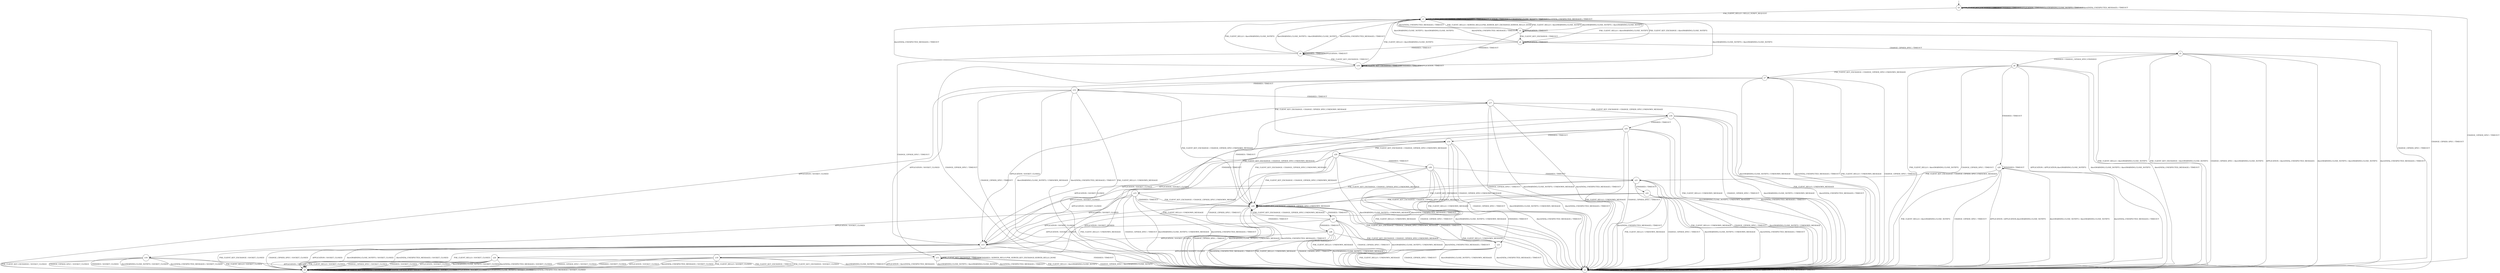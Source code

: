 digraph g {

	s0 [shape="circle" label="s0"];
	s1 [shape="circle" label="s1"];
	s2 [shape="circle" label="s2"];
	s3 [shape="circle" label="s3"];
	s4 [shape="circle" label="s4"];
	s5 [shape="circle" label="s5"];
	s6 [shape="circle" label="s6"];
	s7 [shape="circle" label="s7"];
	s8 [shape="circle" label="s8"];
	s9 [shape="circle" label="s9"];
	s10 [shape="circle" label="s10"];
	s11 [shape="circle" label="s11"];
	s12 [shape="circle" label="s12"];
	s13 [shape="circle" label="s13"];
	s14 [shape="circle" label="s14"];
	s15 [shape="circle" label="s15"];
	s16 [shape="circle" label="s16"];
	s17 [shape="circle" label="s17"];
	s18 [shape="circle" label="s18"];
	s19 [shape="circle" label="s19"];
	s20 [shape="circle" label="s20"];
	s21 [shape="circle" label="s21"];
	s22 [shape="circle" label="s22"];
	s23 [shape="circle" label="s23"];
	s24 [shape="circle" label="s24"];
	s25 [shape="circle" label="s25"];
	s26 [shape="circle" label="s26"];
	s27 [shape="circle" label="s27"];
	s28 [shape="circle" label="s28"];
	s29 [shape="circle" label="s29"];
	s30 [shape="circle" label="s30"];
	s0 -> s1 [label="PSK_CLIENT_HELLO / HELLO_VERIFY_REQUEST"];
	s0 -> s0 [label="PSK_CLIENT_KEY_EXCHANGE / TIMEOUT"];
	s0 -> s2 [label="CHANGE_CIPHER_SPEC / TIMEOUT"];
	s0 -> s0 [label="FINISHED / TIMEOUT"];
	s0 -> s0 [label="APPLICATION / TIMEOUT"];
	s0 -> s0 [label="Alert(WARNING,CLOSE_NOTIFY) / TIMEOUT"];
	s0 -> s0 [label="Alert(FATAL,UNEXPECTED_MESSAGE) / TIMEOUT"];
	s1 -> s3 [label="PSK_CLIENT_HELLO / SERVER_HELLO,PSK_SERVER_KEY_EXCHANGE,SERVER_HELLO_DONE"];
	s1 -> s1 [label="PSK_CLIENT_KEY_EXCHANGE / TIMEOUT"];
	s1 -> s2 [label="CHANGE_CIPHER_SPEC / TIMEOUT"];
	s1 -> s1 [label="FINISHED / TIMEOUT"];
	s1 -> s1 [label="APPLICATION / TIMEOUT"];
	s1 -> s1 [label="Alert(WARNING,CLOSE_NOTIFY) / TIMEOUT"];
	s1 -> s1 [label="Alert(FATAL,UNEXPECTED_MESSAGE) / TIMEOUT"];
	s2 -> s2 [label="PSK_CLIENT_HELLO / TIMEOUT"];
	s2 -> s2 [label="PSK_CLIENT_KEY_EXCHANGE / TIMEOUT"];
	s2 -> s2 [label="CHANGE_CIPHER_SPEC / TIMEOUT"];
	s2 -> s2 [label="FINISHED / TIMEOUT"];
	s2 -> s2 [label="APPLICATION / TIMEOUT"];
	s2 -> s2 [label="Alert(WARNING,CLOSE_NOTIFY) / TIMEOUT"];
	s2 -> s2 [label="Alert(FATAL,UNEXPECTED_MESSAGE) / TIMEOUT"];
	s3 -> s1 [label="PSK_CLIENT_HELLO / Alert(WARNING,CLOSE_NOTIFY)"];
	s3 -> s4 [label="PSK_CLIENT_KEY_EXCHANGE / TIMEOUT"];
	s3 -> s2 [label="CHANGE_CIPHER_SPEC / TIMEOUT"];
	s3 -> s10 [label="FINISHED / TIMEOUT"];
	s3 -> s3 [label="APPLICATION / TIMEOUT"];
	s3 -> s1 [label="Alert(WARNING,CLOSE_NOTIFY) / Alert(WARNING,CLOSE_NOTIFY)"];
	s3 -> s1 [label="Alert(FATAL,UNEXPECTED_MESSAGE) / TIMEOUT"];
	s4 -> s1 [label="PSK_CLIENT_HELLO / Alert(WARNING,CLOSE_NOTIFY)"];
	s4 -> s1 [label="PSK_CLIENT_KEY_EXCHANGE / Alert(WARNING,CLOSE_NOTIFY)"];
	s4 -> s5 [label="CHANGE_CIPHER_SPEC / TIMEOUT"];
	s4 -> s9 [label="FINISHED / TIMEOUT"];
	s4 -> s4 [label="APPLICATION / TIMEOUT"];
	s4 -> s1 [label="Alert(WARNING,CLOSE_NOTIFY) / Alert(WARNING,CLOSE_NOTIFY)"];
	s4 -> s1 [label="Alert(FATAL,UNEXPECTED_MESSAGE) / TIMEOUT"];
	s5 -> s2 [label="PSK_CLIENT_HELLO / Alert(WARNING,CLOSE_NOTIFY)"];
	s5 -> s2 [label="PSK_CLIENT_KEY_EXCHANGE / Alert(WARNING,CLOSE_NOTIFY)"];
	s5 -> s2 [label="CHANGE_CIPHER_SPEC / Alert(WARNING,CLOSE_NOTIFY)"];
	s5 -> s6 [label="FINISHED / CHANGE_CIPHER_SPEC,FINISHED"];
	s5 -> s2 [label="APPLICATION / Alert(FATAL,UNEXPECTED_MESSAGE)"];
	s5 -> s2 [label="Alert(WARNING,CLOSE_NOTIFY) / Alert(WARNING,CLOSE_NOTIFY)"];
	s5 -> s2 [label="Alert(FATAL,UNEXPECTED_MESSAGE) / TIMEOUT"];
	s6 -> s2 [label="PSK_CLIENT_HELLO / Alert(WARNING,CLOSE_NOTIFY)"];
	s6 -> s7 [label="PSK_CLIENT_KEY_EXCHANGE / CHANGE_CIPHER_SPEC,UNKNOWN_MESSAGE"];
	s6 -> s2 [label="CHANGE_CIPHER_SPEC / TIMEOUT"];
	s6 -> s20 [label="FINISHED / TIMEOUT"];
	s6 -> s2 [label="APPLICATION / APPLICATION,Alert(WARNING,CLOSE_NOTIFY)"];
	s6 -> s2 [label="Alert(WARNING,CLOSE_NOTIFY) / Alert(WARNING,CLOSE_NOTIFY)"];
	s6 -> s2 [label="Alert(FATAL,UNEXPECTED_MESSAGE) / TIMEOUT"];
	s7 -> s2 [label="PSK_CLIENT_HELLO / UNKNOWN_MESSAGE"];
	s7 -> s14 [label="PSK_CLIENT_KEY_EXCHANGE / CHANGE_CIPHER_SPEC,UNKNOWN_MESSAGE"];
	s7 -> s2 [label="CHANGE_CIPHER_SPEC / TIMEOUT"];
	s7 -> s12 [label="FINISHED / TIMEOUT"];
	s7 -> s8 [label="APPLICATION / SOCKET_CLOSED"];
	s7 -> s2 [label="Alert(WARNING,CLOSE_NOTIFY) / UNKNOWN_MESSAGE"];
	s7 -> s2 [label="Alert(FATAL,UNEXPECTED_MESSAGE) / TIMEOUT"];
	s8 -> s8 [label="PSK_CLIENT_HELLO / SOCKET_CLOSED"];
	s8 -> s8 [label="PSK_CLIENT_KEY_EXCHANGE / SOCKET_CLOSED"];
	s8 -> s8 [label="CHANGE_CIPHER_SPEC / SOCKET_CLOSED"];
	s8 -> s8 [label="FINISHED / SOCKET_CLOSED"];
	s8 -> s8 [label="APPLICATION / SOCKET_CLOSED"];
	s8 -> s8 [label="Alert(WARNING,CLOSE_NOTIFY) / SOCKET_CLOSED"];
	s8 -> s8 [label="Alert(FATAL,UNEXPECTED_MESSAGE) / SOCKET_CLOSED"];
	s9 -> s1 [label="PSK_CLIENT_HELLO / Alert(WARNING,CLOSE_NOTIFY)"];
	s9 -> s10 [label="PSK_CLIENT_KEY_EXCHANGE / TIMEOUT"];
	s9 -> s11 [label="CHANGE_CIPHER_SPEC / TIMEOUT"];
	s9 -> s9 [label="FINISHED / TIMEOUT"];
	s9 -> s9 [label="APPLICATION / TIMEOUT"];
	s9 -> s1 [label="Alert(WARNING,CLOSE_NOTIFY) / Alert(WARNING,CLOSE_NOTIFY)"];
	s9 -> s1 [label="Alert(FATAL,UNEXPECTED_MESSAGE) / TIMEOUT"];
	s10 -> s1 [label="PSK_CLIENT_HELLO / Alert(WARNING,CLOSE_NOTIFY)"];
	s10 -> s10 [label="PSK_CLIENT_KEY_EXCHANGE / TIMEOUT"];
	s10 -> s2 [label="CHANGE_CIPHER_SPEC / TIMEOUT"];
	s10 -> s10 [label="FINISHED / TIMEOUT"];
	s10 -> s10 [label="APPLICATION / TIMEOUT"];
	s10 -> s1 [label="Alert(WARNING,CLOSE_NOTIFY) / Alert(WARNING,CLOSE_NOTIFY)"];
	s10 -> s1 [label="Alert(FATAL,UNEXPECTED_MESSAGE) / TIMEOUT"];
	s11 -> s2 [label="PSK_CLIENT_HELLO / Alert(WARNING,CLOSE_NOTIFY)"];
	s11 -> s11 [label="PSK_CLIENT_KEY_EXCHANGE / TIMEOUT"];
	s11 -> s2 [label="CHANGE_CIPHER_SPEC / Alert(WARNING,CLOSE_NOTIFY)"];
	s11 -> s11 [label="FINISHED / SERVER_HELLO,PSK_SERVER_KEY_EXCHANGE,SERVER_HELLO_DONE"];
	s11 -> s2 [label="APPLICATION / Alert(FATAL,UNEXPECTED_MESSAGE)"];
	s11 -> s2 [label="Alert(WARNING,CLOSE_NOTIFY) / Alert(WARNING,CLOSE_NOTIFY)"];
	s11 -> s2 [label="Alert(FATAL,UNEXPECTED_MESSAGE) / TIMEOUT"];
	s12 -> s2 [label="PSK_CLIENT_HELLO / UNKNOWN_MESSAGE"];
	s12 -> s26 [label="PSK_CLIENT_KEY_EXCHANGE / CHANGE_CIPHER_SPEC,UNKNOWN_MESSAGE"];
	s12 -> s2 [label="CHANGE_CIPHER_SPEC / TIMEOUT"];
	s12 -> s17 [label="FINISHED / TIMEOUT"];
	s12 -> s13 [label="APPLICATION / SOCKET_CLOSED"];
	s12 -> s2 [label="Alert(WARNING,CLOSE_NOTIFY) / UNKNOWN_MESSAGE"];
	s12 -> s2 [label="Alert(FATAL,UNEXPECTED_MESSAGE) / TIMEOUT"];
	s13 -> s8 [label="PSK_CLIENT_HELLO / SOCKET_CLOSED"];
	s13 -> s8 [label="PSK_CLIENT_KEY_EXCHANGE / SOCKET_CLOSED"];
	s13 -> s8 [label="CHANGE_CIPHER_SPEC / SOCKET_CLOSED"];
	s13 -> s2 [label="FINISHED / TIMEOUT"];
	s13 -> s8 [label="APPLICATION / SOCKET_CLOSED"];
	s13 -> s8 [label="Alert(WARNING,CLOSE_NOTIFY) / SOCKET_CLOSED"];
	s13 -> s8 [label="Alert(FATAL,UNEXPECTED_MESSAGE) / SOCKET_CLOSED"];
	s14 -> s2 [label="PSK_CLIENT_HELLO / UNKNOWN_MESSAGE"];
	s14 -> s29 [label="PSK_CLIENT_KEY_EXCHANGE / CHANGE_CIPHER_SPEC,UNKNOWN_MESSAGE"];
	s14 -> s2 [label="CHANGE_CIPHER_SPEC / TIMEOUT"];
	s14 -> s15 [label="FINISHED / TIMEOUT"];
	s14 -> s13 [label="APPLICATION / SOCKET_CLOSED"];
	s14 -> s2 [label="Alert(WARNING,CLOSE_NOTIFY) / UNKNOWN_MESSAGE"];
	s14 -> s2 [label="Alert(FATAL,UNEXPECTED_MESSAGE) / TIMEOUT"];
	s15 -> s2 [label="PSK_CLIENT_HELLO / UNKNOWN_MESSAGE"];
	s15 -> s26 [label="PSK_CLIENT_KEY_EXCHANGE / CHANGE_CIPHER_SPEC,UNKNOWN_MESSAGE"];
	s15 -> s2 [label="CHANGE_CIPHER_SPEC / TIMEOUT"];
	s15 -> s26 [label="FINISHED / TIMEOUT"];
	s15 -> s16 [label="APPLICATION / SOCKET_CLOSED"];
	s15 -> s2 [label="Alert(WARNING,CLOSE_NOTIFY) / UNKNOWN_MESSAGE"];
	s15 -> s2 [label="Alert(FATAL,UNEXPECTED_MESSAGE) / TIMEOUT"];
	s16 -> s8 [label="PSK_CLIENT_HELLO / SOCKET_CLOSED"];
	s16 -> s8 [label="PSK_CLIENT_KEY_EXCHANGE / SOCKET_CLOSED"];
	s16 -> s8 [label="CHANGE_CIPHER_SPEC / SOCKET_CLOSED"];
	s16 -> s8 [label="FINISHED / SOCKET_CLOSED"];
	s16 -> s2 [label="APPLICATION / TIMEOUT"];
	s16 -> s8 [label="Alert(WARNING,CLOSE_NOTIFY) / SOCKET_CLOSED"];
	s16 -> s8 [label="Alert(FATAL,UNEXPECTED_MESSAGE) / SOCKET_CLOSED"];
	s17 -> s2 [label="PSK_CLIENT_HELLO / UNKNOWN_MESSAGE"];
	s17 -> s18 [label="PSK_CLIENT_KEY_EXCHANGE / CHANGE_CIPHER_SPEC,UNKNOWN_MESSAGE"];
	s17 -> s2 [label="CHANGE_CIPHER_SPEC / TIMEOUT"];
	s17 -> s26 [label="FINISHED / TIMEOUT"];
	s17 -> s13 [label="APPLICATION / SOCKET_CLOSED"];
	s17 -> s2 [label="Alert(WARNING,CLOSE_NOTIFY) / UNKNOWN_MESSAGE"];
	s17 -> s2 [label="Alert(FATAL,UNEXPECTED_MESSAGE) / TIMEOUT"];
	s18 -> s2 [label="PSK_CLIENT_HELLO / UNKNOWN_MESSAGE"];
	s18 -> s26 [label="PSK_CLIENT_KEY_EXCHANGE / CHANGE_CIPHER_SPEC,UNKNOWN_MESSAGE"];
	s18 -> s2 [label="CHANGE_CIPHER_SPEC / TIMEOUT"];
	s18 -> s25 [label="FINISHED / TIMEOUT"];
	s18 -> s19 [label="APPLICATION / SOCKET_CLOSED"];
	s18 -> s2 [label="Alert(WARNING,CLOSE_NOTIFY) / UNKNOWN_MESSAGE"];
	s18 -> s2 [label="Alert(FATAL,UNEXPECTED_MESSAGE) / TIMEOUT"];
	s19 -> s8 [label="PSK_CLIENT_HELLO / SOCKET_CLOSED"];
	s19 -> s8 [label="PSK_CLIENT_KEY_EXCHANGE / SOCKET_CLOSED"];
	s19 -> s8 [label="CHANGE_CIPHER_SPEC / SOCKET_CLOSED"];
	s19 -> s8 [label="FINISHED / SOCKET_CLOSED"];
	s19 -> s8 [label="APPLICATION / SOCKET_CLOSED"];
	s19 -> s2 [label="Alert(WARNING,CLOSE_NOTIFY) / TIMEOUT"];
	s19 -> s8 [label="Alert(FATAL,UNEXPECTED_MESSAGE) / SOCKET_CLOSED"];
	s20 -> s2 [label="PSK_CLIENT_HELLO / Alert(WARNING,CLOSE_NOTIFY)"];
	s20 -> s21 [label="PSK_CLIENT_KEY_EXCHANGE / CHANGE_CIPHER_SPEC,UNKNOWN_MESSAGE"];
	s20 -> s2 [label="CHANGE_CIPHER_SPEC / TIMEOUT"];
	s20 -> s20 [label="FINISHED / TIMEOUT"];
	s20 -> s2 [label="APPLICATION / APPLICATION,Alert(WARNING,CLOSE_NOTIFY)"];
	s20 -> s2 [label="Alert(WARNING,CLOSE_NOTIFY) / Alert(WARNING,CLOSE_NOTIFY)"];
	s20 -> s2 [label="Alert(FATAL,UNEXPECTED_MESSAGE) / TIMEOUT"];
	s21 -> s2 [label="PSK_CLIENT_HELLO / UNKNOWN_MESSAGE"];
	s21 -> s26 [label="PSK_CLIENT_KEY_EXCHANGE / CHANGE_CIPHER_SPEC,UNKNOWN_MESSAGE"];
	s21 -> s2 [label="CHANGE_CIPHER_SPEC / TIMEOUT"];
	s21 -> s22 [label="FINISHED / TIMEOUT"];
	s21 -> s13 [label="APPLICATION / SOCKET_CLOSED"];
	s21 -> s2 [label="Alert(WARNING,CLOSE_NOTIFY) / UNKNOWN_MESSAGE"];
	s21 -> s2 [label="Alert(FATAL,UNEXPECTED_MESSAGE) / TIMEOUT"];
	s22 -> s2 [label="PSK_CLIENT_HELLO / UNKNOWN_MESSAGE"];
	s22 -> s26 [label="PSK_CLIENT_KEY_EXCHANGE / CHANGE_CIPHER_SPEC,UNKNOWN_MESSAGE"];
	s22 -> s2 [label="CHANGE_CIPHER_SPEC / TIMEOUT"];
	s22 -> s23 [label="FINISHED / TIMEOUT"];
	s22 -> s19 [label="APPLICATION / SOCKET_CLOSED"];
	s22 -> s2 [label="Alert(WARNING,CLOSE_NOTIFY) / UNKNOWN_MESSAGE"];
	s22 -> s2 [label="Alert(FATAL,UNEXPECTED_MESSAGE) / TIMEOUT"];
	s23 -> s2 [label="PSK_CLIENT_HELLO / UNKNOWN_MESSAGE"];
	s23 -> s26 [label="PSK_CLIENT_KEY_EXCHANGE / CHANGE_CIPHER_SPEC,UNKNOWN_MESSAGE"];
	s23 -> s2 [label="CHANGE_CIPHER_SPEC / TIMEOUT"];
	s23 -> s26 [label="FINISHED / TIMEOUT"];
	s23 -> s24 [label="APPLICATION / SOCKET_CLOSED"];
	s23 -> s2 [label="Alert(WARNING,CLOSE_NOTIFY) / UNKNOWN_MESSAGE"];
	s23 -> s2 [label="Alert(FATAL,UNEXPECTED_MESSAGE) / TIMEOUT"];
	s24 -> s8 [label="PSK_CLIENT_HELLO / SOCKET_CLOSED"];
	s24 -> s2 [label="PSK_CLIENT_KEY_EXCHANGE / TIMEOUT"];
	s24 -> s8 [label="CHANGE_CIPHER_SPEC / SOCKET_CLOSED"];
	s24 -> s8 [label="FINISHED / SOCKET_CLOSED"];
	s24 -> s8 [label="APPLICATION / SOCKET_CLOSED"];
	s24 -> s8 [label="Alert(WARNING,CLOSE_NOTIFY) / SOCKET_CLOSED"];
	s24 -> s8 [label="Alert(FATAL,UNEXPECTED_MESSAGE) / SOCKET_CLOSED"];
	s25 -> s2 [label="PSK_CLIENT_HELLO / UNKNOWN_MESSAGE"];
	s25 -> s26 [label="PSK_CLIENT_KEY_EXCHANGE / CHANGE_CIPHER_SPEC,UNKNOWN_MESSAGE"];
	s25 -> s2 [label="CHANGE_CIPHER_SPEC / TIMEOUT"];
	s25 -> s14 [label="FINISHED / TIMEOUT"];
	s25 -> s13 [label="APPLICATION / SOCKET_CLOSED"];
	s25 -> s2 [label="Alert(WARNING,CLOSE_NOTIFY) / UNKNOWN_MESSAGE"];
	s25 -> s2 [label="Alert(FATAL,UNEXPECTED_MESSAGE) / TIMEOUT"];
	s26 -> s2 [label="PSK_CLIENT_HELLO / UNKNOWN_MESSAGE"];
	s26 -> s26 [label="PSK_CLIENT_KEY_EXCHANGE / CHANGE_CIPHER_SPEC,UNKNOWN_MESSAGE"];
	s26 -> s2 [label="CHANGE_CIPHER_SPEC / TIMEOUT"];
	s26 -> s27 [label="FINISHED / TIMEOUT"];
	s26 -> s13 [label="APPLICATION / SOCKET_CLOSED"];
	s26 -> s2 [label="Alert(WARNING,CLOSE_NOTIFY) / UNKNOWN_MESSAGE"];
	s26 -> s2 [label="Alert(FATAL,UNEXPECTED_MESSAGE) / TIMEOUT"];
	s27 -> s2 [label="PSK_CLIENT_HELLO / UNKNOWN_MESSAGE"];
	s27 -> s26 [label="PSK_CLIENT_KEY_EXCHANGE / CHANGE_CIPHER_SPEC,UNKNOWN_MESSAGE"];
	s27 -> s2 [label="CHANGE_CIPHER_SPEC / TIMEOUT"];
	s27 -> s28 [label="FINISHED / TIMEOUT"];
	s27 -> s13 [label="APPLICATION / SOCKET_CLOSED"];
	s27 -> s2 [label="Alert(WARNING,CLOSE_NOTIFY) / UNKNOWN_MESSAGE"];
	s27 -> s2 [label="Alert(FATAL,UNEXPECTED_MESSAGE) / TIMEOUT"];
	s28 -> s2 [label="PSK_CLIENT_HELLO / UNKNOWN_MESSAGE"];
	s28 -> s23 [label="PSK_CLIENT_KEY_EXCHANGE / CHANGE_CIPHER_SPEC,UNKNOWN_MESSAGE"];
	s28 -> s2 [label="CHANGE_CIPHER_SPEC / TIMEOUT"];
	s28 -> s26 [label="FINISHED / TIMEOUT"];
	s28 -> s13 [label="APPLICATION / SOCKET_CLOSED"];
	s28 -> s2 [label="Alert(WARNING,CLOSE_NOTIFY) / UNKNOWN_MESSAGE"];
	s28 -> s2 [label="Alert(FATAL,UNEXPECTED_MESSAGE) / TIMEOUT"];
	s29 -> s2 [label="PSK_CLIENT_HELLO / UNKNOWN_MESSAGE"];
	s29 -> s26 [label="PSK_CLIENT_KEY_EXCHANGE / CHANGE_CIPHER_SPEC,UNKNOWN_MESSAGE"];
	s29 -> s2 [label="CHANGE_CIPHER_SPEC / TIMEOUT"];
	s29 -> s30 [label="FINISHED / TIMEOUT"];
	s29 -> s13 [label="APPLICATION / SOCKET_CLOSED"];
	s29 -> s2 [label="Alert(WARNING,CLOSE_NOTIFY) / UNKNOWN_MESSAGE"];
	s29 -> s2 [label="Alert(FATAL,UNEXPECTED_MESSAGE) / TIMEOUT"];
	s30 -> s2 [label="PSK_CLIENT_HELLO / UNKNOWN_MESSAGE"];
	s30 -> s26 [label="PSK_CLIENT_KEY_EXCHANGE / CHANGE_CIPHER_SPEC,UNKNOWN_MESSAGE"];
	s30 -> s2 [label="CHANGE_CIPHER_SPEC / TIMEOUT"];
	s30 -> s21 [label="FINISHED / TIMEOUT"];
	s30 -> s13 [label="APPLICATION / SOCKET_CLOSED"];
	s30 -> s2 [label="Alert(WARNING,CLOSE_NOTIFY) / UNKNOWN_MESSAGE"];
	s30 -> s2 [label="Alert(FATAL,UNEXPECTED_MESSAGE) / TIMEOUT"];

__start0 [label="" shape="none" width="0" height="0"];
__start0 -> s0;

}
